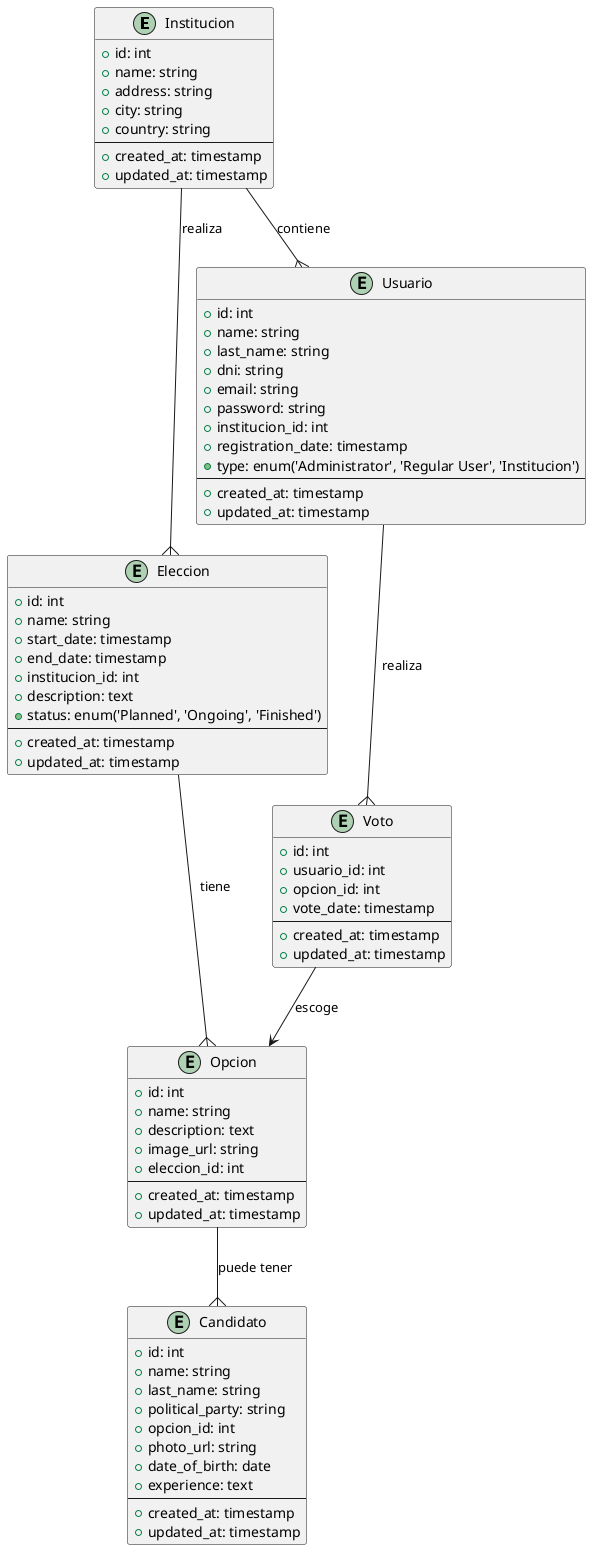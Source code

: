@startuml

entity "Institucion" {
  + id: int
  + name: string
  + address: string
  + city: string
  + country: string
  --
  + created_at: timestamp
  + updated_at: timestamp
}

entity "Eleccion" {
  + id: int
  + name: string
  + start_date: timestamp
  + end_date: timestamp
  + institucion_id: int
  + description: text
  + status: enum('Planned', 'Ongoing', 'Finished')
  --
  + created_at: timestamp
  + updated_at: timestamp
}

entity "Opcion" {
  + id: int
  + name: string
  + description: text
  + image_url: string
  + eleccion_id: int
  --
  + created_at: timestamp
  + updated_at: timestamp
}

entity "Candidato" {
  + id: int
  + name: string
  + last_name: string
  + political_party: string
  + opcion_id: int
  + photo_url: string
  + date_of_birth: date
  + experience: text
  --
  + created_at: timestamp
  + updated_at: timestamp
}

entity "Usuario" {
  + id: int
  + name: string
  + last_name: string
  + dni: string
  + email: string
  + password: string
  + institucion_id: int
  + registration_date: timestamp
  + type: enum('Administrator', 'Regular User', 'Institucion')
  --
  + created_at: timestamp
  + updated_at: timestamp
}

entity "Voto" {
  + id: int
  + usuario_id: int
  + opcion_id: int
  + vote_date: timestamp
  --
  + created_at: timestamp
  + updated_at: timestamp
}

Institucion --{ Eleccion : realiza
Eleccion --{ Opcion : tiene
Opcion --{ Candidato : puede tener
Voto --> Opcion : escoge
Usuario --{ Voto : realiza
Institucion --{ Usuario : contiene


@enduml
